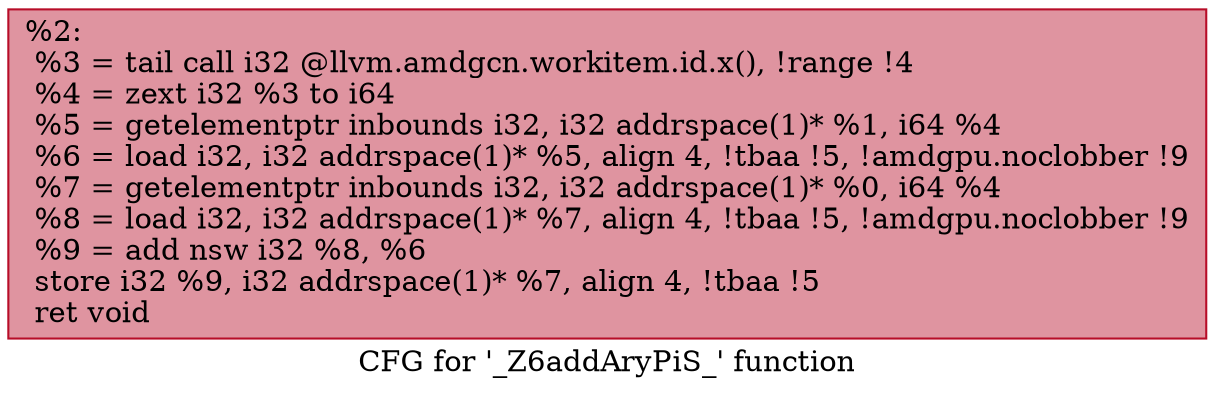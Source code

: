 digraph "CFG for '_Z6addAryPiS_' function" {
	label="CFG for '_Z6addAryPiS_' function";

	Node0x5cc2be0 [shape=record,color="#b70d28ff", style=filled, fillcolor="#b70d2870",label="{%2:\l  %3 = tail call i32 @llvm.amdgcn.workitem.id.x(), !range !4\l  %4 = zext i32 %3 to i64\l  %5 = getelementptr inbounds i32, i32 addrspace(1)* %1, i64 %4\l  %6 = load i32, i32 addrspace(1)* %5, align 4, !tbaa !5, !amdgpu.noclobber !9\l  %7 = getelementptr inbounds i32, i32 addrspace(1)* %0, i64 %4\l  %8 = load i32, i32 addrspace(1)* %7, align 4, !tbaa !5, !amdgpu.noclobber !9\l  %9 = add nsw i32 %8, %6\l  store i32 %9, i32 addrspace(1)* %7, align 4, !tbaa !5\l  ret void\l}"];
}
